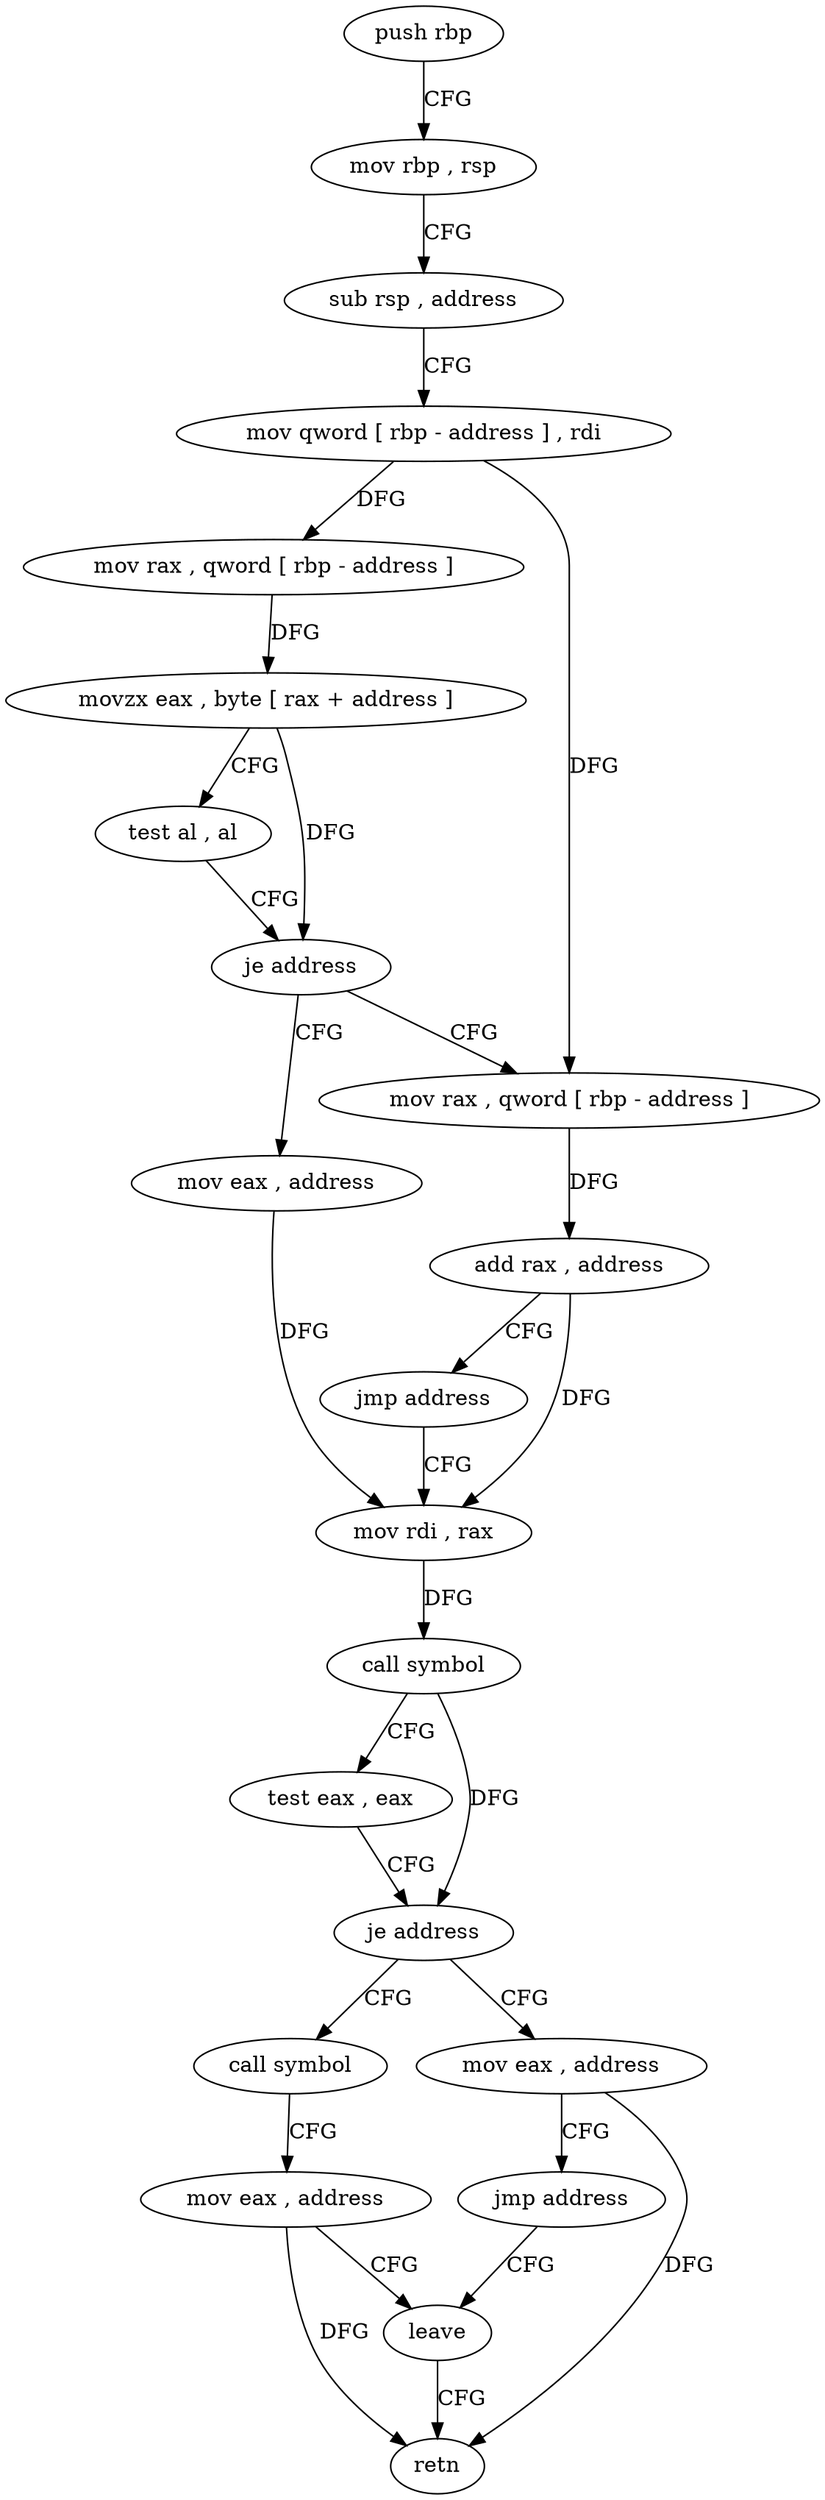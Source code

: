 digraph "func" {
"4458332" [label = "push rbp" ]
"4458333" [label = "mov rbp , rsp" ]
"4458336" [label = "sub rsp , address" ]
"4458340" [label = "mov qword [ rbp - address ] , rdi" ]
"4458344" [label = "mov rax , qword [ rbp - address ]" ]
"4458348" [label = "movzx eax , byte [ rax + address ]" ]
"4458352" [label = "test al , al" ]
"4458354" [label = "je address" ]
"4458366" [label = "mov eax , address" ]
"4458356" [label = "mov rax , qword [ rbp - address ]" ]
"4458371" [label = "mov rdi , rax" ]
"4458360" [label = "add rax , address" ]
"4458364" [label = "jmp address" ]
"4458390" [label = "call symbol" ]
"4458395" [label = "mov eax , address" ]
"4458400" [label = "leave" ]
"4458383" [label = "mov eax , address" ]
"4458388" [label = "jmp address" ]
"4458374" [label = "call symbol" ]
"4458379" [label = "test eax , eax" ]
"4458381" [label = "je address" ]
"4458401" [label = "retn" ]
"4458332" -> "4458333" [ label = "CFG" ]
"4458333" -> "4458336" [ label = "CFG" ]
"4458336" -> "4458340" [ label = "CFG" ]
"4458340" -> "4458344" [ label = "DFG" ]
"4458340" -> "4458356" [ label = "DFG" ]
"4458344" -> "4458348" [ label = "DFG" ]
"4458348" -> "4458352" [ label = "CFG" ]
"4458348" -> "4458354" [ label = "DFG" ]
"4458352" -> "4458354" [ label = "CFG" ]
"4458354" -> "4458366" [ label = "CFG" ]
"4458354" -> "4458356" [ label = "CFG" ]
"4458366" -> "4458371" [ label = "DFG" ]
"4458356" -> "4458360" [ label = "DFG" ]
"4458371" -> "4458374" [ label = "DFG" ]
"4458360" -> "4458364" [ label = "CFG" ]
"4458360" -> "4458371" [ label = "DFG" ]
"4458364" -> "4458371" [ label = "CFG" ]
"4458390" -> "4458395" [ label = "CFG" ]
"4458395" -> "4458400" [ label = "CFG" ]
"4458395" -> "4458401" [ label = "DFG" ]
"4458400" -> "4458401" [ label = "CFG" ]
"4458383" -> "4458388" [ label = "CFG" ]
"4458383" -> "4458401" [ label = "DFG" ]
"4458388" -> "4458400" [ label = "CFG" ]
"4458374" -> "4458379" [ label = "CFG" ]
"4458374" -> "4458381" [ label = "DFG" ]
"4458379" -> "4458381" [ label = "CFG" ]
"4458381" -> "4458390" [ label = "CFG" ]
"4458381" -> "4458383" [ label = "CFG" ]
}
